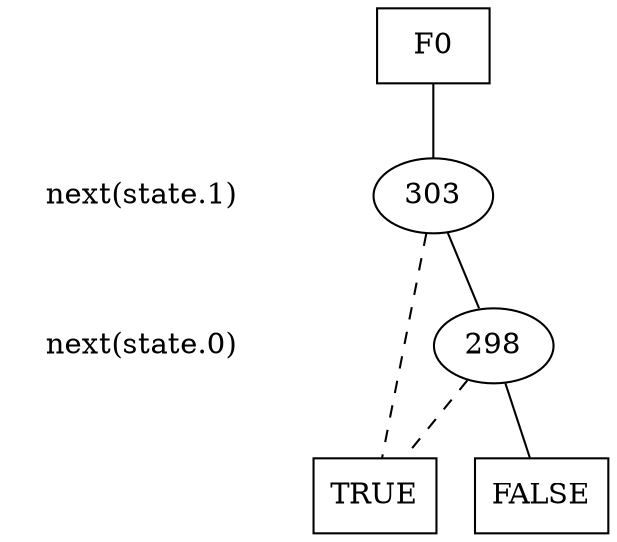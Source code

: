 digraph "DD" {
size = "7.5,10"
center = true;
edge [dir = none];
{ node [shape = plaintext];
  edge [style = invis];
  "CONST NODES" [style = invis];
" next(state.1) " -> " next(state.0) " -> "CONST NODES"; 
}
{ rank = same; node [shape = box]; edge [style = invis];
"F0"; }
{ rank = same; " next(state.1) ";
"303";
}
{ rank = same; " next(state.0) ";
"298";
}
{ rank = same; "CONST NODES";
{ node [shape = box]; "253" [label = "TRUE"];
"254" [label = "FALSE"];
}
}
"F0" -> "303" [style = solid];
"303" -> "298";
"303" -> "253" [style = dashed];
"298" -> "254";
"298" -> "253" [style = dashed];
"253" [label = "TRUE"];
"254" [label = "FALSE"];
}
